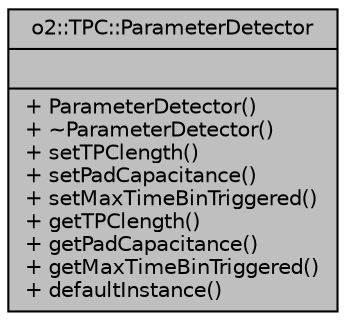 digraph "o2::TPC::ParameterDetector"
{
 // INTERACTIVE_SVG=YES
  bgcolor="transparent";
  edge [fontname="Helvetica",fontsize="10",labelfontname="Helvetica",labelfontsize="10"];
  node [fontname="Helvetica",fontsize="10",shape=record];
  Node1 [label="{o2::TPC::ParameterDetector\n||+ ParameterDetector()\l+ ~ParameterDetector()\l+ setTPClength()\l+ setPadCapacitance()\l+ setMaxTimeBinTriggered()\l+ getTPClength()\l+ getPadCapacitance()\l+ getMaxTimeBinTriggered()\l+ defaultInstance()\l}",height=0.2,width=0.4,color="black", fillcolor="grey75", style="filled" fontcolor="black"];
}
